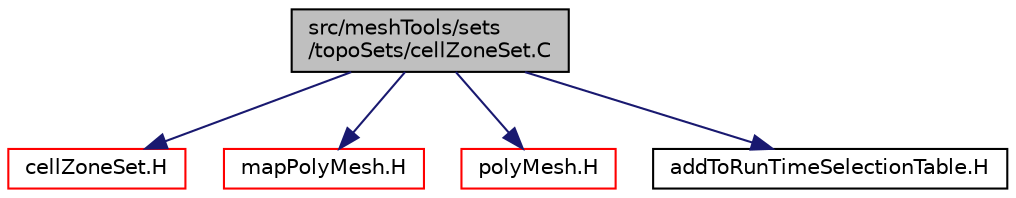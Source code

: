digraph "src/meshTools/sets/topoSets/cellZoneSet.C"
{
  bgcolor="transparent";
  edge [fontname="Helvetica",fontsize="10",labelfontname="Helvetica",labelfontsize="10"];
  node [fontname="Helvetica",fontsize="10",shape=record];
  Node0 [label="src/meshTools/sets\l/topoSets/cellZoneSet.C",height=0.2,width=0.4,color="black", fillcolor="grey75", style="filled", fontcolor="black"];
  Node0 -> Node1 [color="midnightblue",fontsize="10",style="solid",fontname="Helvetica"];
  Node1 [label="cellZoneSet.H",height=0.2,width=0.4,color="red",URL="$a08816.html"];
  Node0 -> Node138 [color="midnightblue",fontsize="10",style="solid",fontname="Helvetica"];
  Node138 [label="mapPolyMesh.H",height=0.2,width=0.4,color="red",URL="$a12365.html"];
  Node0 -> Node150 [color="midnightblue",fontsize="10",style="solid",fontname="Helvetica"];
  Node150 [label="polyMesh.H",height=0.2,width=0.4,color="red",URL="$a12398.html"];
  Node0 -> Node241 [color="midnightblue",fontsize="10",style="solid",fontname="Helvetica"];
  Node241 [label="addToRunTimeSelectionTable.H",height=0.2,width=0.4,color="black",URL="$a09989.html",tooltip="Macros for easy insertion into run-time selection tables. "];
}
